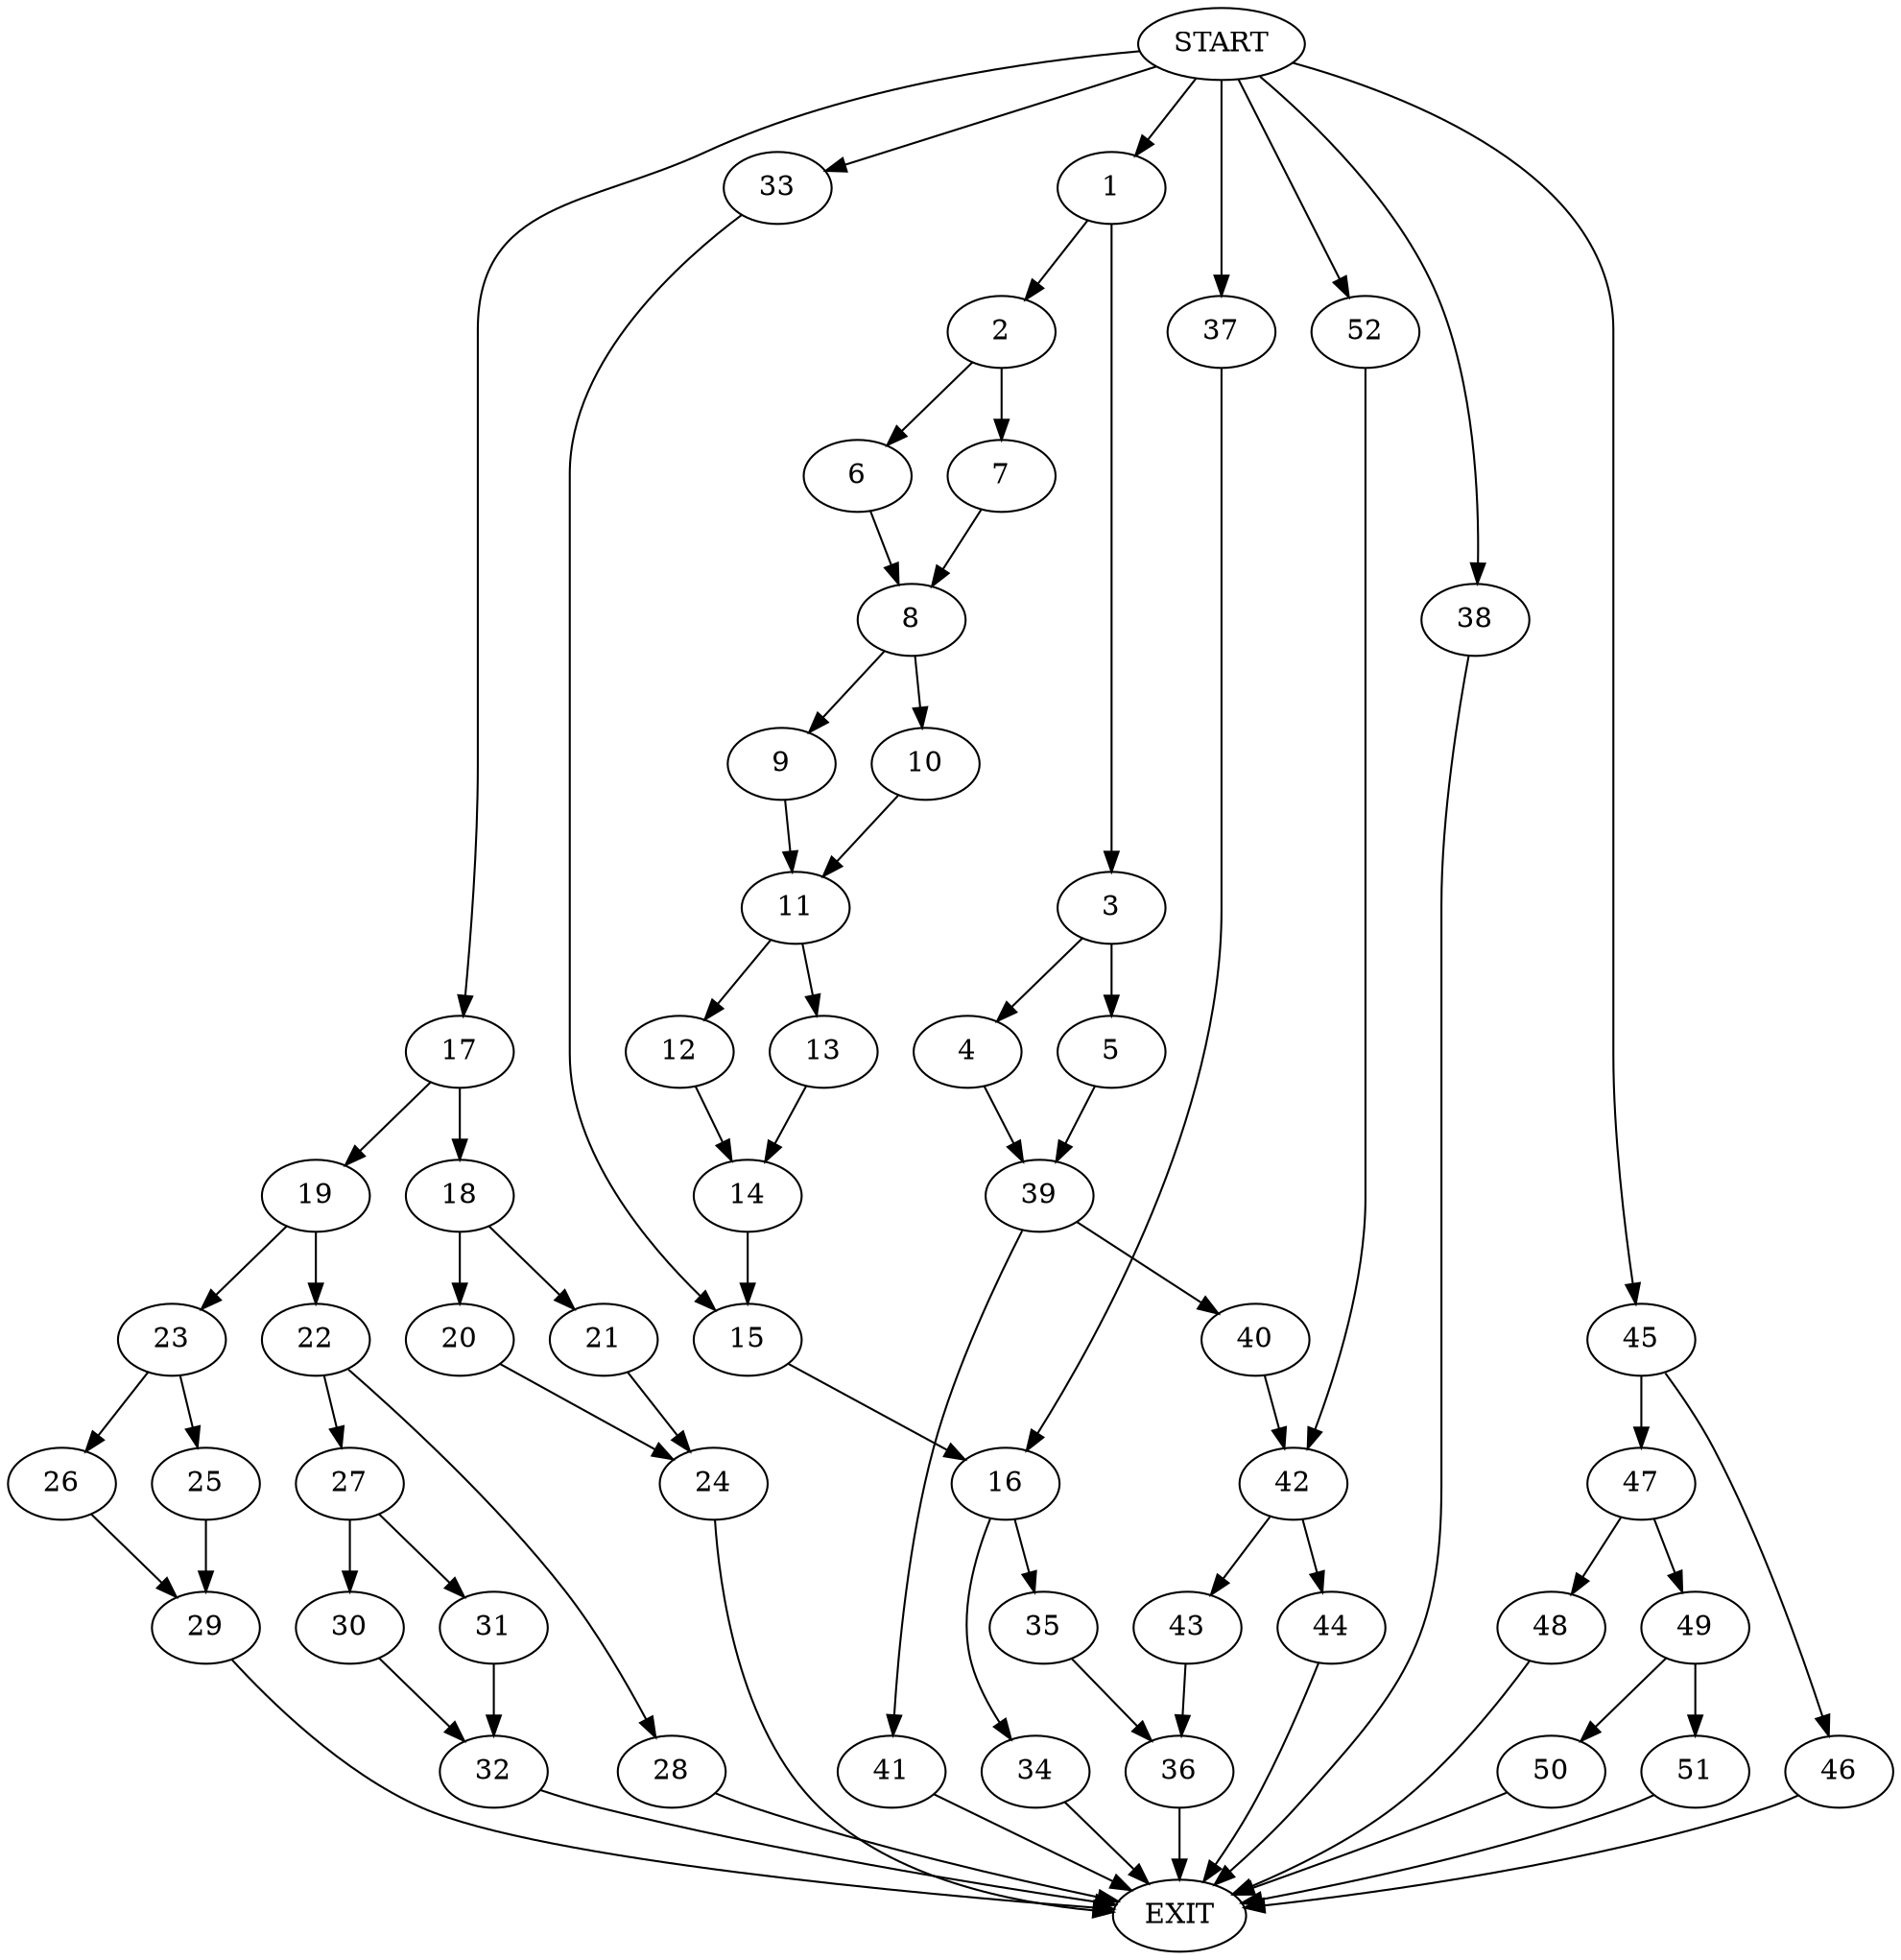 digraph {
0 [label="START"]
53 [label="EXIT"]
0 -> 1
1 -> 2
1 -> 3
3 -> 4
3 -> 5
2 -> 6
2 -> 7
6 -> 8
7 -> 8
8 -> 9
8 -> 10
9 -> 11
10 -> 11
11 -> 12
11 -> 13
12 -> 14
13 -> 14
14 -> 15
15 -> 16
0 -> 17
17 -> 18
17 -> 19
18 -> 20
18 -> 21
19 -> 22
19 -> 23
20 -> 24
21 -> 24
24 -> 53
23 -> 25
23 -> 26
22 -> 27
22 -> 28
25 -> 29
26 -> 29
29 -> 53
27 -> 30
27 -> 31
28 -> 53
31 -> 32
30 -> 32
32 -> 53
0 -> 33
33 -> 15
16 -> 34
16 -> 35
35 -> 36
36 -> 53
0 -> 37
37 -> 16
34 -> 53
0 -> 38
38 -> 53
5 -> 39
4 -> 39
39 -> 40
39 -> 41
40 -> 42
41 -> 53
42 -> 43
42 -> 44
0 -> 45
45 -> 46
45 -> 47
46 -> 53
47 -> 48
47 -> 49
49 -> 50
49 -> 51
48 -> 53
50 -> 53
51 -> 53
43 -> 36
0 -> 52
52 -> 42
44 -> 53
}
